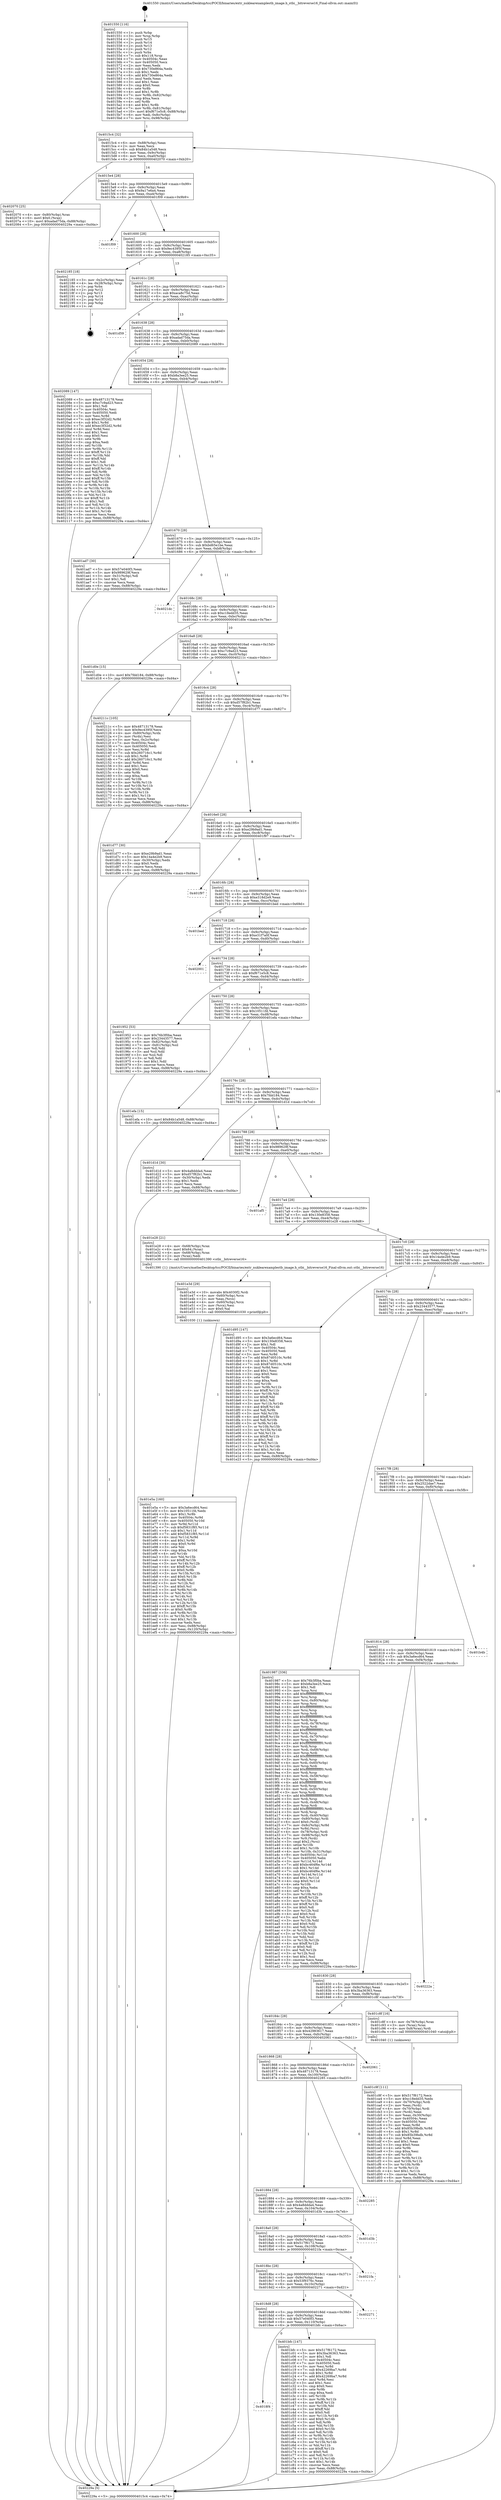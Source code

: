 digraph "0x401550" {
  label = "0x401550 (/mnt/c/Users/mathe/Desktop/tcc/POCII/binaries/extr_nuklearexamplestb_image.h_stbi__bitreverse16_Final-ollvm.out::main(0))"
  labelloc = "t"
  node[shape=record]

  Entry [label="",width=0.3,height=0.3,shape=circle,fillcolor=black,style=filled]
  "0x4015c4" [label="{
     0x4015c4 [32]\l
     | [instrs]\l
     &nbsp;&nbsp;0x4015c4 \<+6\>: mov -0x88(%rbp),%eax\l
     &nbsp;&nbsp;0x4015ca \<+2\>: mov %eax,%ecx\l
     &nbsp;&nbsp;0x4015cc \<+6\>: sub $0x84b1a548,%ecx\l
     &nbsp;&nbsp;0x4015d2 \<+6\>: mov %eax,-0x9c(%rbp)\l
     &nbsp;&nbsp;0x4015d8 \<+6\>: mov %ecx,-0xa0(%rbp)\l
     &nbsp;&nbsp;0x4015de \<+6\>: je 0000000000402070 \<main+0xb20\>\l
  }"]
  "0x402070" [label="{
     0x402070 [25]\l
     | [instrs]\l
     &nbsp;&nbsp;0x402070 \<+4\>: mov -0x80(%rbp),%rax\l
     &nbsp;&nbsp;0x402074 \<+6\>: movl $0x0,(%rax)\l
     &nbsp;&nbsp;0x40207a \<+10\>: movl $0xadad75da,-0x88(%rbp)\l
     &nbsp;&nbsp;0x402084 \<+5\>: jmp 000000000040229a \<main+0xd4a\>\l
  }"]
  "0x4015e4" [label="{
     0x4015e4 [28]\l
     | [instrs]\l
     &nbsp;&nbsp;0x4015e4 \<+5\>: jmp 00000000004015e9 \<main+0x99\>\l
     &nbsp;&nbsp;0x4015e9 \<+6\>: mov -0x9c(%rbp),%eax\l
     &nbsp;&nbsp;0x4015ef \<+5\>: sub $0x9a17e6a4,%eax\l
     &nbsp;&nbsp;0x4015f4 \<+6\>: mov %eax,-0xa4(%rbp)\l
     &nbsp;&nbsp;0x4015fa \<+6\>: je 0000000000401f09 \<main+0x9b9\>\l
  }"]
  Exit [label="",width=0.3,height=0.3,shape=circle,fillcolor=black,style=filled,peripheries=2]
  "0x401f09" [label="{
     0x401f09\l
  }", style=dashed]
  "0x401600" [label="{
     0x401600 [28]\l
     | [instrs]\l
     &nbsp;&nbsp;0x401600 \<+5\>: jmp 0000000000401605 \<main+0xb5\>\l
     &nbsp;&nbsp;0x401605 \<+6\>: mov -0x9c(%rbp),%eax\l
     &nbsp;&nbsp;0x40160b \<+5\>: sub $0x9ec4395f,%eax\l
     &nbsp;&nbsp;0x401610 \<+6\>: mov %eax,-0xa8(%rbp)\l
     &nbsp;&nbsp;0x401616 \<+6\>: je 0000000000402185 \<main+0xc35\>\l
  }"]
  "0x401e5a" [label="{
     0x401e5a [160]\l
     | [instrs]\l
     &nbsp;&nbsp;0x401e5a \<+5\>: mov $0x3a6ecd64,%esi\l
     &nbsp;&nbsp;0x401e5f \<+5\>: mov $0x10511fd,%edx\l
     &nbsp;&nbsp;0x401e64 \<+3\>: mov $0x1,%r8b\l
     &nbsp;&nbsp;0x401e67 \<+8\>: mov 0x40504c,%r9d\l
     &nbsp;&nbsp;0x401e6f \<+8\>: mov 0x405050,%r10d\l
     &nbsp;&nbsp;0x401e77 \<+3\>: mov %r9d,%r11d\l
     &nbsp;&nbsp;0x401e7a \<+7\>: sub $0xf5831f85,%r11d\l
     &nbsp;&nbsp;0x401e81 \<+4\>: sub $0x1,%r11d\l
     &nbsp;&nbsp;0x401e85 \<+7\>: add $0xf5831f85,%r11d\l
     &nbsp;&nbsp;0x401e8c \<+4\>: imul %r11d,%r9d\l
     &nbsp;&nbsp;0x401e90 \<+4\>: and $0x1,%r9d\l
     &nbsp;&nbsp;0x401e94 \<+4\>: cmp $0x0,%r9d\l
     &nbsp;&nbsp;0x401e98 \<+3\>: sete %bl\l
     &nbsp;&nbsp;0x401e9b \<+4\>: cmp $0xa,%r10d\l
     &nbsp;&nbsp;0x401e9f \<+4\>: setl %r14b\l
     &nbsp;&nbsp;0x401ea3 \<+3\>: mov %bl,%r15b\l
     &nbsp;&nbsp;0x401ea6 \<+4\>: xor $0xff,%r15b\l
     &nbsp;&nbsp;0x401eaa \<+3\>: mov %r14b,%r12b\l
     &nbsp;&nbsp;0x401ead \<+4\>: xor $0xff,%r12b\l
     &nbsp;&nbsp;0x401eb1 \<+4\>: xor $0x0,%r8b\l
     &nbsp;&nbsp;0x401eb5 \<+3\>: mov %r15b,%r13b\l
     &nbsp;&nbsp;0x401eb8 \<+4\>: and $0x0,%r13b\l
     &nbsp;&nbsp;0x401ebc \<+3\>: and %r8b,%bl\l
     &nbsp;&nbsp;0x401ebf \<+3\>: mov %r12b,%cl\l
     &nbsp;&nbsp;0x401ec2 \<+3\>: and $0x0,%cl\l
     &nbsp;&nbsp;0x401ec5 \<+3\>: and %r8b,%r14b\l
     &nbsp;&nbsp;0x401ec8 \<+3\>: or %bl,%r13b\l
     &nbsp;&nbsp;0x401ecb \<+3\>: or %r14b,%cl\l
     &nbsp;&nbsp;0x401ece \<+3\>: xor %cl,%r13b\l
     &nbsp;&nbsp;0x401ed1 \<+3\>: or %r12b,%r15b\l
     &nbsp;&nbsp;0x401ed4 \<+4\>: xor $0xff,%r15b\l
     &nbsp;&nbsp;0x401ed8 \<+4\>: or $0x0,%r8b\l
     &nbsp;&nbsp;0x401edc \<+3\>: and %r8b,%r15b\l
     &nbsp;&nbsp;0x401edf \<+3\>: or %r15b,%r13b\l
     &nbsp;&nbsp;0x401ee2 \<+4\>: test $0x1,%r13b\l
     &nbsp;&nbsp;0x401ee6 \<+3\>: cmovne %edx,%esi\l
     &nbsp;&nbsp;0x401ee9 \<+6\>: mov %esi,-0x88(%rbp)\l
     &nbsp;&nbsp;0x401eef \<+6\>: mov %eax,-0x120(%rbp)\l
     &nbsp;&nbsp;0x401ef5 \<+5\>: jmp 000000000040229a \<main+0xd4a\>\l
  }"]
  "0x402185" [label="{
     0x402185 [18]\l
     | [instrs]\l
     &nbsp;&nbsp;0x402185 \<+3\>: mov -0x2c(%rbp),%eax\l
     &nbsp;&nbsp;0x402188 \<+4\>: lea -0x28(%rbp),%rsp\l
     &nbsp;&nbsp;0x40218c \<+1\>: pop %rbx\l
     &nbsp;&nbsp;0x40218d \<+2\>: pop %r12\l
     &nbsp;&nbsp;0x40218f \<+2\>: pop %r13\l
     &nbsp;&nbsp;0x402191 \<+2\>: pop %r14\l
     &nbsp;&nbsp;0x402193 \<+2\>: pop %r15\l
     &nbsp;&nbsp;0x402195 \<+1\>: pop %rbp\l
     &nbsp;&nbsp;0x402196 \<+1\>: ret\l
  }"]
  "0x40161c" [label="{
     0x40161c [28]\l
     | [instrs]\l
     &nbsp;&nbsp;0x40161c \<+5\>: jmp 0000000000401621 \<main+0xd1\>\l
     &nbsp;&nbsp;0x401621 \<+6\>: mov -0x9c(%rbp),%eax\l
     &nbsp;&nbsp;0x401627 \<+5\>: sub $0xaca8c75d,%eax\l
     &nbsp;&nbsp;0x40162c \<+6\>: mov %eax,-0xac(%rbp)\l
     &nbsp;&nbsp;0x401632 \<+6\>: je 0000000000401d59 \<main+0x809\>\l
  }"]
  "0x401e3d" [label="{
     0x401e3d [29]\l
     | [instrs]\l
     &nbsp;&nbsp;0x401e3d \<+10\>: movabs $0x4030f2,%rdi\l
     &nbsp;&nbsp;0x401e47 \<+4\>: mov -0x60(%rbp),%rcx\l
     &nbsp;&nbsp;0x401e4b \<+2\>: mov %eax,(%rcx)\l
     &nbsp;&nbsp;0x401e4d \<+4\>: mov -0x60(%rbp),%rcx\l
     &nbsp;&nbsp;0x401e51 \<+2\>: mov (%rcx),%esi\l
     &nbsp;&nbsp;0x401e53 \<+2\>: mov $0x0,%al\l
     &nbsp;&nbsp;0x401e55 \<+5\>: call 0000000000401030 \<printf@plt\>\l
     | [calls]\l
     &nbsp;&nbsp;0x401030 \{1\} (unknown)\l
  }"]
  "0x401d59" [label="{
     0x401d59\l
  }", style=dashed]
  "0x401638" [label="{
     0x401638 [28]\l
     | [instrs]\l
     &nbsp;&nbsp;0x401638 \<+5\>: jmp 000000000040163d \<main+0xed\>\l
     &nbsp;&nbsp;0x40163d \<+6\>: mov -0x9c(%rbp),%eax\l
     &nbsp;&nbsp;0x401643 \<+5\>: sub $0xadad75da,%eax\l
     &nbsp;&nbsp;0x401648 \<+6\>: mov %eax,-0xb0(%rbp)\l
     &nbsp;&nbsp;0x40164e \<+6\>: je 0000000000402089 \<main+0xb39\>\l
  }"]
  "0x401c9f" [label="{
     0x401c9f [111]\l
     | [instrs]\l
     &nbsp;&nbsp;0x401c9f \<+5\>: mov $0x517f6172,%ecx\l
     &nbsp;&nbsp;0x401ca4 \<+5\>: mov $0xc18edd35,%edx\l
     &nbsp;&nbsp;0x401ca9 \<+4\>: mov -0x70(%rbp),%rdi\l
     &nbsp;&nbsp;0x401cad \<+2\>: mov %eax,(%rdi)\l
     &nbsp;&nbsp;0x401caf \<+4\>: mov -0x70(%rbp),%rdi\l
     &nbsp;&nbsp;0x401cb3 \<+2\>: mov (%rdi),%eax\l
     &nbsp;&nbsp;0x401cb5 \<+3\>: mov %eax,-0x30(%rbp)\l
     &nbsp;&nbsp;0x401cb8 \<+7\>: mov 0x40504c,%eax\l
     &nbsp;&nbsp;0x401cbf \<+7\>: mov 0x405050,%esi\l
     &nbsp;&nbsp;0x401cc6 \<+3\>: mov %eax,%r8d\l
     &nbsp;&nbsp;0x401cc9 \<+7\>: add $0x85b39bdb,%r8d\l
     &nbsp;&nbsp;0x401cd0 \<+4\>: sub $0x1,%r8d\l
     &nbsp;&nbsp;0x401cd4 \<+7\>: sub $0x85b39bdb,%r8d\l
     &nbsp;&nbsp;0x401cdb \<+4\>: imul %r8d,%eax\l
     &nbsp;&nbsp;0x401cdf \<+3\>: and $0x1,%eax\l
     &nbsp;&nbsp;0x401ce2 \<+3\>: cmp $0x0,%eax\l
     &nbsp;&nbsp;0x401ce5 \<+4\>: sete %r9b\l
     &nbsp;&nbsp;0x401ce9 \<+3\>: cmp $0xa,%esi\l
     &nbsp;&nbsp;0x401cec \<+4\>: setl %r10b\l
     &nbsp;&nbsp;0x401cf0 \<+3\>: mov %r9b,%r11b\l
     &nbsp;&nbsp;0x401cf3 \<+3\>: and %r10b,%r11b\l
     &nbsp;&nbsp;0x401cf6 \<+3\>: xor %r10b,%r9b\l
     &nbsp;&nbsp;0x401cf9 \<+3\>: or %r9b,%r11b\l
     &nbsp;&nbsp;0x401cfc \<+4\>: test $0x1,%r11b\l
     &nbsp;&nbsp;0x401d00 \<+3\>: cmovne %edx,%ecx\l
     &nbsp;&nbsp;0x401d03 \<+6\>: mov %ecx,-0x88(%rbp)\l
     &nbsp;&nbsp;0x401d09 \<+5\>: jmp 000000000040229a \<main+0xd4a\>\l
  }"]
  "0x402089" [label="{
     0x402089 [147]\l
     | [instrs]\l
     &nbsp;&nbsp;0x402089 \<+5\>: mov $0x48713178,%eax\l
     &nbsp;&nbsp;0x40208e \<+5\>: mov $0xc7c9ad23,%ecx\l
     &nbsp;&nbsp;0x402093 \<+2\>: mov $0x1,%dl\l
     &nbsp;&nbsp;0x402095 \<+7\>: mov 0x40504c,%esi\l
     &nbsp;&nbsp;0x40209c \<+7\>: mov 0x405050,%edi\l
     &nbsp;&nbsp;0x4020a3 \<+3\>: mov %esi,%r8d\l
     &nbsp;&nbsp;0x4020a6 \<+7\>: sub $0xec3f32d2,%r8d\l
     &nbsp;&nbsp;0x4020ad \<+4\>: sub $0x1,%r8d\l
     &nbsp;&nbsp;0x4020b1 \<+7\>: add $0xec3f32d2,%r8d\l
     &nbsp;&nbsp;0x4020b8 \<+4\>: imul %r8d,%esi\l
     &nbsp;&nbsp;0x4020bc \<+3\>: and $0x1,%esi\l
     &nbsp;&nbsp;0x4020bf \<+3\>: cmp $0x0,%esi\l
     &nbsp;&nbsp;0x4020c2 \<+4\>: sete %r9b\l
     &nbsp;&nbsp;0x4020c6 \<+3\>: cmp $0xa,%edi\l
     &nbsp;&nbsp;0x4020c9 \<+4\>: setl %r10b\l
     &nbsp;&nbsp;0x4020cd \<+3\>: mov %r9b,%r11b\l
     &nbsp;&nbsp;0x4020d0 \<+4\>: xor $0xff,%r11b\l
     &nbsp;&nbsp;0x4020d4 \<+3\>: mov %r10b,%bl\l
     &nbsp;&nbsp;0x4020d7 \<+3\>: xor $0xff,%bl\l
     &nbsp;&nbsp;0x4020da \<+3\>: xor $0x1,%dl\l
     &nbsp;&nbsp;0x4020dd \<+3\>: mov %r11b,%r14b\l
     &nbsp;&nbsp;0x4020e0 \<+4\>: and $0xff,%r14b\l
     &nbsp;&nbsp;0x4020e4 \<+3\>: and %dl,%r9b\l
     &nbsp;&nbsp;0x4020e7 \<+3\>: mov %bl,%r15b\l
     &nbsp;&nbsp;0x4020ea \<+4\>: and $0xff,%r15b\l
     &nbsp;&nbsp;0x4020ee \<+3\>: and %dl,%r10b\l
     &nbsp;&nbsp;0x4020f1 \<+3\>: or %r9b,%r14b\l
     &nbsp;&nbsp;0x4020f4 \<+3\>: or %r10b,%r15b\l
     &nbsp;&nbsp;0x4020f7 \<+3\>: xor %r15b,%r14b\l
     &nbsp;&nbsp;0x4020fa \<+3\>: or %bl,%r11b\l
     &nbsp;&nbsp;0x4020fd \<+4\>: xor $0xff,%r11b\l
     &nbsp;&nbsp;0x402101 \<+3\>: or $0x1,%dl\l
     &nbsp;&nbsp;0x402104 \<+3\>: and %dl,%r11b\l
     &nbsp;&nbsp;0x402107 \<+3\>: or %r11b,%r14b\l
     &nbsp;&nbsp;0x40210a \<+4\>: test $0x1,%r14b\l
     &nbsp;&nbsp;0x40210e \<+3\>: cmovne %ecx,%eax\l
     &nbsp;&nbsp;0x402111 \<+6\>: mov %eax,-0x88(%rbp)\l
     &nbsp;&nbsp;0x402117 \<+5\>: jmp 000000000040229a \<main+0xd4a\>\l
  }"]
  "0x401654" [label="{
     0x401654 [28]\l
     | [instrs]\l
     &nbsp;&nbsp;0x401654 \<+5\>: jmp 0000000000401659 \<main+0x109\>\l
     &nbsp;&nbsp;0x401659 \<+6\>: mov -0x9c(%rbp),%eax\l
     &nbsp;&nbsp;0x40165f \<+5\>: sub $0xb8a3ee25,%eax\l
     &nbsp;&nbsp;0x401664 \<+6\>: mov %eax,-0xb4(%rbp)\l
     &nbsp;&nbsp;0x40166a \<+6\>: je 0000000000401ad7 \<main+0x587\>\l
  }"]
  "0x4018f4" [label="{
     0x4018f4\l
  }", style=dashed]
  "0x401ad7" [label="{
     0x401ad7 [30]\l
     | [instrs]\l
     &nbsp;&nbsp;0x401ad7 \<+5\>: mov $0x57e040f3,%eax\l
     &nbsp;&nbsp;0x401adc \<+5\>: mov $0x989629f,%ecx\l
     &nbsp;&nbsp;0x401ae1 \<+3\>: mov -0x31(%rbp),%dl\l
     &nbsp;&nbsp;0x401ae4 \<+3\>: test $0x1,%dl\l
     &nbsp;&nbsp;0x401ae7 \<+3\>: cmovne %ecx,%eax\l
     &nbsp;&nbsp;0x401aea \<+6\>: mov %eax,-0x88(%rbp)\l
     &nbsp;&nbsp;0x401af0 \<+5\>: jmp 000000000040229a \<main+0xd4a\>\l
  }"]
  "0x401670" [label="{
     0x401670 [28]\l
     | [instrs]\l
     &nbsp;&nbsp;0x401670 \<+5\>: jmp 0000000000401675 \<main+0x125\>\l
     &nbsp;&nbsp;0x401675 \<+6\>: mov -0x9c(%rbp),%eax\l
     &nbsp;&nbsp;0x40167b \<+5\>: sub $0xbd65e1be,%eax\l
     &nbsp;&nbsp;0x401680 \<+6\>: mov %eax,-0xb8(%rbp)\l
     &nbsp;&nbsp;0x401686 \<+6\>: je 00000000004021dc \<main+0xc8c\>\l
  }"]
  "0x401bfc" [label="{
     0x401bfc [147]\l
     | [instrs]\l
     &nbsp;&nbsp;0x401bfc \<+5\>: mov $0x517f6172,%eax\l
     &nbsp;&nbsp;0x401c01 \<+5\>: mov $0x3ba36363,%ecx\l
     &nbsp;&nbsp;0x401c06 \<+2\>: mov $0x1,%dl\l
     &nbsp;&nbsp;0x401c08 \<+7\>: mov 0x40504c,%esi\l
     &nbsp;&nbsp;0x401c0f \<+7\>: mov 0x405050,%edi\l
     &nbsp;&nbsp;0x401c16 \<+3\>: mov %esi,%r8d\l
     &nbsp;&nbsp;0x401c19 \<+7\>: sub $0x42269ba7,%r8d\l
     &nbsp;&nbsp;0x401c20 \<+4\>: sub $0x1,%r8d\l
     &nbsp;&nbsp;0x401c24 \<+7\>: add $0x42269ba7,%r8d\l
     &nbsp;&nbsp;0x401c2b \<+4\>: imul %r8d,%esi\l
     &nbsp;&nbsp;0x401c2f \<+3\>: and $0x1,%esi\l
     &nbsp;&nbsp;0x401c32 \<+3\>: cmp $0x0,%esi\l
     &nbsp;&nbsp;0x401c35 \<+4\>: sete %r9b\l
     &nbsp;&nbsp;0x401c39 \<+3\>: cmp $0xa,%edi\l
     &nbsp;&nbsp;0x401c3c \<+4\>: setl %r10b\l
     &nbsp;&nbsp;0x401c40 \<+3\>: mov %r9b,%r11b\l
     &nbsp;&nbsp;0x401c43 \<+4\>: xor $0xff,%r11b\l
     &nbsp;&nbsp;0x401c47 \<+3\>: mov %r10b,%bl\l
     &nbsp;&nbsp;0x401c4a \<+3\>: xor $0xff,%bl\l
     &nbsp;&nbsp;0x401c4d \<+3\>: xor $0x0,%dl\l
     &nbsp;&nbsp;0x401c50 \<+3\>: mov %r11b,%r14b\l
     &nbsp;&nbsp;0x401c53 \<+4\>: and $0x0,%r14b\l
     &nbsp;&nbsp;0x401c57 \<+3\>: and %dl,%r9b\l
     &nbsp;&nbsp;0x401c5a \<+3\>: mov %bl,%r15b\l
     &nbsp;&nbsp;0x401c5d \<+4\>: and $0x0,%r15b\l
     &nbsp;&nbsp;0x401c61 \<+3\>: and %dl,%r10b\l
     &nbsp;&nbsp;0x401c64 \<+3\>: or %r9b,%r14b\l
     &nbsp;&nbsp;0x401c67 \<+3\>: or %r10b,%r15b\l
     &nbsp;&nbsp;0x401c6a \<+3\>: xor %r15b,%r14b\l
     &nbsp;&nbsp;0x401c6d \<+3\>: or %bl,%r11b\l
     &nbsp;&nbsp;0x401c70 \<+4\>: xor $0xff,%r11b\l
     &nbsp;&nbsp;0x401c74 \<+3\>: or $0x0,%dl\l
     &nbsp;&nbsp;0x401c77 \<+3\>: and %dl,%r11b\l
     &nbsp;&nbsp;0x401c7a \<+3\>: or %r11b,%r14b\l
     &nbsp;&nbsp;0x401c7d \<+4\>: test $0x1,%r14b\l
     &nbsp;&nbsp;0x401c81 \<+3\>: cmovne %ecx,%eax\l
     &nbsp;&nbsp;0x401c84 \<+6\>: mov %eax,-0x88(%rbp)\l
     &nbsp;&nbsp;0x401c8a \<+5\>: jmp 000000000040229a \<main+0xd4a\>\l
  }"]
  "0x4021dc" [label="{
     0x4021dc\l
  }", style=dashed]
  "0x40168c" [label="{
     0x40168c [28]\l
     | [instrs]\l
     &nbsp;&nbsp;0x40168c \<+5\>: jmp 0000000000401691 \<main+0x141\>\l
     &nbsp;&nbsp;0x401691 \<+6\>: mov -0x9c(%rbp),%eax\l
     &nbsp;&nbsp;0x401697 \<+5\>: sub $0xc18edd35,%eax\l
     &nbsp;&nbsp;0x40169c \<+6\>: mov %eax,-0xbc(%rbp)\l
     &nbsp;&nbsp;0x4016a2 \<+6\>: je 0000000000401d0e \<main+0x7be\>\l
  }"]
  "0x4018d8" [label="{
     0x4018d8 [28]\l
     | [instrs]\l
     &nbsp;&nbsp;0x4018d8 \<+5\>: jmp 00000000004018dd \<main+0x38d\>\l
     &nbsp;&nbsp;0x4018dd \<+6\>: mov -0x9c(%rbp),%eax\l
     &nbsp;&nbsp;0x4018e3 \<+5\>: sub $0x57e040f3,%eax\l
     &nbsp;&nbsp;0x4018e8 \<+6\>: mov %eax,-0x110(%rbp)\l
     &nbsp;&nbsp;0x4018ee \<+6\>: je 0000000000401bfc \<main+0x6ac\>\l
  }"]
  "0x401d0e" [label="{
     0x401d0e [15]\l
     | [instrs]\l
     &nbsp;&nbsp;0x401d0e \<+10\>: movl $0x7fdd184,-0x88(%rbp)\l
     &nbsp;&nbsp;0x401d18 \<+5\>: jmp 000000000040229a \<main+0xd4a\>\l
  }"]
  "0x4016a8" [label="{
     0x4016a8 [28]\l
     | [instrs]\l
     &nbsp;&nbsp;0x4016a8 \<+5\>: jmp 00000000004016ad \<main+0x15d\>\l
     &nbsp;&nbsp;0x4016ad \<+6\>: mov -0x9c(%rbp),%eax\l
     &nbsp;&nbsp;0x4016b3 \<+5\>: sub $0xc7c9ad23,%eax\l
     &nbsp;&nbsp;0x4016b8 \<+6\>: mov %eax,-0xc0(%rbp)\l
     &nbsp;&nbsp;0x4016be \<+6\>: je 000000000040211c \<main+0xbcc\>\l
  }"]
  "0x402271" [label="{
     0x402271\l
  }", style=dashed]
  "0x40211c" [label="{
     0x40211c [105]\l
     | [instrs]\l
     &nbsp;&nbsp;0x40211c \<+5\>: mov $0x48713178,%eax\l
     &nbsp;&nbsp;0x402121 \<+5\>: mov $0x9ec4395f,%ecx\l
     &nbsp;&nbsp;0x402126 \<+4\>: mov -0x80(%rbp),%rdx\l
     &nbsp;&nbsp;0x40212a \<+2\>: mov (%rdx),%esi\l
     &nbsp;&nbsp;0x40212c \<+3\>: mov %esi,-0x2c(%rbp)\l
     &nbsp;&nbsp;0x40212f \<+7\>: mov 0x40504c,%esi\l
     &nbsp;&nbsp;0x402136 \<+7\>: mov 0x405050,%edi\l
     &nbsp;&nbsp;0x40213d \<+3\>: mov %esi,%r8d\l
     &nbsp;&nbsp;0x402140 \<+7\>: sub $0x260716c1,%r8d\l
     &nbsp;&nbsp;0x402147 \<+4\>: sub $0x1,%r8d\l
     &nbsp;&nbsp;0x40214b \<+7\>: add $0x260716c1,%r8d\l
     &nbsp;&nbsp;0x402152 \<+4\>: imul %r8d,%esi\l
     &nbsp;&nbsp;0x402156 \<+3\>: and $0x1,%esi\l
     &nbsp;&nbsp;0x402159 \<+3\>: cmp $0x0,%esi\l
     &nbsp;&nbsp;0x40215c \<+4\>: sete %r9b\l
     &nbsp;&nbsp;0x402160 \<+3\>: cmp $0xa,%edi\l
     &nbsp;&nbsp;0x402163 \<+4\>: setl %r10b\l
     &nbsp;&nbsp;0x402167 \<+3\>: mov %r9b,%r11b\l
     &nbsp;&nbsp;0x40216a \<+3\>: and %r10b,%r11b\l
     &nbsp;&nbsp;0x40216d \<+3\>: xor %r10b,%r9b\l
     &nbsp;&nbsp;0x402170 \<+3\>: or %r9b,%r11b\l
     &nbsp;&nbsp;0x402173 \<+4\>: test $0x1,%r11b\l
     &nbsp;&nbsp;0x402177 \<+3\>: cmovne %ecx,%eax\l
     &nbsp;&nbsp;0x40217a \<+6\>: mov %eax,-0x88(%rbp)\l
     &nbsp;&nbsp;0x402180 \<+5\>: jmp 000000000040229a \<main+0xd4a\>\l
  }"]
  "0x4016c4" [label="{
     0x4016c4 [28]\l
     | [instrs]\l
     &nbsp;&nbsp;0x4016c4 \<+5\>: jmp 00000000004016c9 \<main+0x179\>\l
     &nbsp;&nbsp;0x4016c9 \<+6\>: mov -0x9c(%rbp),%eax\l
     &nbsp;&nbsp;0x4016cf \<+5\>: sub $0xd57f82b1,%eax\l
     &nbsp;&nbsp;0x4016d4 \<+6\>: mov %eax,-0xc4(%rbp)\l
     &nbsp;&nbsp;0x4016da \<+6\>: je 0000000000401d77 \<main+0x827\>\l
  }"]
  "0x4018bc" [label="{
     0x4018bc [28]\l
     | [instrs]\l
     &nbsp;&nbsp;0x4018bc \<+5\>: jmp 00000000004018c1 \<main+0x371\>\l
     &nbsp;&nbsp;0x4018c1 \<+6\>: mov -0x9c(%rbp),%eax\l
     &nbsp;&nbsp;0x4018c7 \<+5\>: sub $0x53f9376c,%eax\l
     &nbsp;&nbsp;0x4018cc \<+6\>: mov %eax,-0x10c(%rbp)\l
     &nbsp;&nbsp;0x4018d2 \<+6\>: je 0000000000402271 \<main+0xd21\>\l
  }"]
  "0x401d77" [label="{
     0x401d77 [30]\l
     | [instrs]\l
     &nbsp;&nbsp;0x401d77 \<+5\>: mov $0xe29b9ad1,%eax\l
     &nbsp;&nbsp;0x401d7c \<+5\>: mov $0x14a4e2b9,%ecx\l
     &nbsp;&nbsp;0x401d81 \<+3\>: mov -0x30(%rbp),%edx\l
     &nbsp;&nbsp;0x401d84 \<+3\>: cmp $0x0,%edx\l
     &nbsp;&nbsp;0x401d87 \<+3\>: cmove %ecx,%eax\l
     &nbsp;&nbsp;0x401d8a \<+6\>: mov %eax,-0x88(%rbp)\l
     &nbsp;&nbsp;0x401d90 \<+5\>: jmp 000000000040229a \<main+0xd4a\>\l
  }"]
  "0x4016e0" [label="{
     0x4016e0 [28]\l
     | [instrs]\l
     &nbsp;&nbsp;0x4016e0 \<+5\>: jmp 00000000004016e5 \<main+0x195\>\l
     &nbsp;&nbsp;0x4016e5 \<+6\>: mov -0x9c(%rbp),%eax\l
     &nbsp;&nbsp;0x4016eb \<+5\>: sub $0xe29b9ad1,%eax\l
     &nbsp;&nbsp;0x4016f0 \<+6\>: mov %eax,-0xc8(%rbp)\l
     &nbsp;&nbsp;0x4016f6 \<+6\>: je 0000000000401f97 \<main+0xa47\>\l
  }"]
  "0x4021fa" [label="{
     0x4021fa\l
  }", style=dashed]
  "0x401f97" [label="{
     0x401f97\l
  }", style=dashed]
  "0x4016fc" [label="{
     0x4016fc [28]\l
     | [instrs]\l
     &nbsp;&nbsp;0x4016fc \<+5\>: jmp 0000000000401701 \<main+0x1b1\>\l
     &nbsp;&nbsp;0x401701 \<+6\>: mov -0x9c(%rbp),%eax\l
     &nbsp;&nbsp;0x401707 \<+5\>: sub $0xe318d2e9,%eax\l
     &nbsp;&nbsp;0x40170c \<+6\>: mov %eax,-0xcc(%rbp)\l
     &nbsp;&nbsp;0x401712 \<+6\>: je 0000000000401bed \<main+0x69d\>\l
  }"]
  "0x4018a0" [label="{
     0x4018a0 [28]\l
     | [instrs]\l
     &nbsp;&nbsp;0x4018a0 \<+5\>: jmp 00000000004018a5 \<main+0x355\>\l
     &nbsp;&nbsp;0x4018a5 \<+6\>: mov -0x9c(%rbp),%eax\l
     &nbsp;&nbsp;0x4018ab \<+5\>: sub $0x517f6172,%eax\l
     &nbsp;&nbsp;0x4018b0 \<+6\>: mov %eax,-0x108(%rbp)\l
     &nbsp;&nbsp;0x4018b6 \<+6\>: je 00000000004021fa \<main+0xcaa\>\l
  }"]
  "0x401bed" [label="{
     0x401bed\l
  }", style=dashed]
  "0x401718" [label="{
     0x401718 [28]\l
     | [instrs]\l
     &nbsp;&nbsp;0x401718 \<+5\>: jmp 000000000040171d \<main+0x1cd\>\l
     &nbsp;&nbsp;0x40171d \<+6\>: mov -0x9c(%rbp),%eax\l
     &nbsp;&nbsp;0x401723 \<+5\>: sub $0xe31f7a0f,%eax\l
     &nbsp;&nbsp;0x401728 \<+6\>: mov %eax,-0xd0(%rbp)\l
     &nbsp;&nbsp;0x40172e \<+6\>: je 0000000000402001 \<main+0xab1\>\l
  }"]
  "0x401d3b" [label="{
     0x401d3b\l
  }", style=dashed]
  "0x402001" [label="{
     0x402001\l
  }", style=dashed]
  "0x401734" [label="{
     0x401734 [28]\l
     | [instrs]\l
     &nbsp;&nbsp;0x401734 \<+5\>: jmp 0000000000401739 \<main+0x1e9\>\l
     &nbsp;&nbsp;0x401739 \<+6\>: mov -0x9c(%rbp),%eax\l
     &nbsp;&nbsp;0x40173f \<+5\>: sub $0xf671e5c8,%eax\l
     &nbsp;&nbsp;0x401744 \<+6\>: mov %eax,-0xd4(%rbp)\l
     &nbsp;&nbsp;0x40174a \<+6\>: je 0000000000401952 \<main+0x402\>\l
  }"]
  "0x401884" [label="{
     0x401884 [28]\l
     | [instrs]\l
     &nbsp;&nbsp;0x401884 \<+5\>: jmp 0000000000401889 \<main+0x339\>\l
     &nbsp;&nbsp;0x401889 \<+6\>: mov -0x9c(%rbp),%eax\l
     &nbsp;&nbsp;0x40188f \<+5\>: sub $0x4a8ddda4,%eax\l
     &nbsp;&nbsp;0x401894 \<+6\>: mov %eax,-0x104(%rbp)\l
     &nbsp;&nbsp;0x40189a \<+6\>: je 0000000000401d3b \<main+0x7eb\>\l
  }"]
  "0x401952" [label="{
     0x401952 [53]\l
     | [instrs]\l
     &nbsp;&nbsp;0x401952 \<+5\>: mov $0x76b3f0ba,%eax\l
     &nbsp;&nbsp;0x401957 \<+5\>: mov $0x23443577,%ecx\l
     &nbsp;&nbsp;0x40195c \<+6\>: mov -0x82(%rbp),%dl\l
     &nbsp;&nbsp;0x401962 \<+7\>: mov -0x81(%rbp),%sil\l
     &nbsp;&nbsp;0x401969 \<+3\>: mov %dl,%dil\l
     &nbsp;&nbsp;0x40196c \<+3\>: and %sil,%dil\l
     &nbsp;&nbsp;0x40196f \<+3\>: xor %sil,%dl\l
     &nbsp;&nbsp;0x401972 \<+3\>: or %dl,%dil\l
     &nbsp;&nbsp;0x401975 \<+4\>: test $0x1,%dil\l
     &nbsp;&nbsp;0x401979 \<+3\>: cmovne %ecx,%eax\l
     &nbsp;&nbsp;0x40197c \<+6\>: mov %eax,-0x88(%rbp)\l
     &nbsp;&nbsp;0x401982 \<+5\>: jmp 000000000040229a \<main+0xd4a\>\l
  }"]
  "0x401750" [label="{
     0x401750 [28]\l
     | [instrs]\l
     &nbsp;&nbsp;0x401750 \<+5\>: jmp 0000000000401755 \<main+0x205\>\l
     &nbsp;&nbsp;0x401755 \<+6\>: mov -0x9c(%rbp),%eax\l
     &nbsp;&nbsp;0x40175b \<+5\>: sub $0x10511fd,%eax\l
     &nbsp;&nbsp;0x401760 \<+6\>: mov %eax,-0xd8(%rbp)\l
     &nbsp;&nbsp;0x401766 \<+6\>: je 0000000000401efa \<main+0x9aa\>\l
  }"]
  "0x40229a" [label="{
     0x40229a [5]\l
     | [instrs]\l
     &nbsp;&nbsp;0x40229a \<+5\>: jmp 00000000004015c4 \<main+0x74\>\l
  }"]
  "0x401550" [label="{
     0x401550 [116]\l
     | [instrs]\l
     &nbsp;&nbsp;0x401550 \<+1\>: push %rbp\l
     &nbsp;&nbsp;0x401551 \<+3\>: mov %rsp,%rbp\l
     &nbsp;&nbsp;0x401554 \<+2\>: push %r15\l
     &nbsp;&nbsp;0x401556 \<+2\>: push %r14\l
     &nbsp;&nbsp;0x401558 \<+2\>: push %r13\l
     &nbsp;&nbsp;0x40155a \<+2\>: push %r12\l
     &nbsp;&nbsp;0x40155c \<+1\>: push %rbx\l
     &nbsp;&nbsp;0x40155d \<+7\>: sub $0x118,%rsp\l
     &nbsp;&nbsp;0x401564 \<+7\>: mov 0x40504c,%eax\l
     &nbsp;&nbsp;0x40156b \<+7\>: mov 0x405050,%ecx\l
     &nbsp;&nbsp;0x401572 \<+2\>: mov %eax,%edx\l
     &nbsp;&nbsp;0x401574 \<+6\>: sub $0x730e864a,%edx\l
     &nbsp;&nbsp;0x40157a \<+3\>: sub $0x1,%edx\l
     &nbsp;&nbsp;0x40157d \<+6\>: add $0x730e864a,%edx\l
     &nbsp;&nbsp;0x401583 \<+3\>: imul %edx,%eax\l
     &nbsp;&nbsp;0x401586 \<+3\>: and $0x1,%eax\l
     &nbsp;&nbsp;0x401589 \<+3\>: cmp $0x0,%eax\l
     &nbsp;&nbsp;0x40158c \<+4\>: sete %r8b\l
     &nbsp;&nbsp;0x401590 \<+4\>: and $0x1,%r8b\l
     &nbsp;&nbsp;0x401594 \<+7\>: mov %r8b,-0x82(%rbp)\l
     &nbsp;&nbsp;0x40159b \<+3\>: cmp $0xa,%ecx\l
     &nbsp;&nbsp;0x40159e \<+4\>: setl %r8b\l
     &nbsp;&nbsp;0x4015a2 \<+4\>: and $0x1,%r8b\l
     &nbsp;&nbsp;0x4015a6 \<+7\>: mov %r8b,-0x81(%rbp)\l
     &nbsp;&nbsp;0x4015ad \<+10\>: movl $0xf671e5c8,-0x88(%rbp)\l
     &nbsp;&nbsp;0x4015b7 \<+6\>: mov %edi,-0x8c(%rbp)\l
     &nbsp;&nbsp;0x4015bd \<+7\>: mov %rsi,-0x98(%rbp)\l
  }"]
  "0x402285" [label="{
     0x402285\l
  }", style=dashed]
  "0x401efa" [label="{
     0x401efa [15]\l
     | [instrs]\l
     &nbsp;&nbsp;0x401efa \<+10\>: movl $0x84b1a548,-0x88(%rbp)\l
     &nbsp;&nbsp;0x401f04 \<+5\>: jmp 000000000040229a \<main+0xd4a\>\l
  }"]
  "0x40176c" [label="{
     0x40176c [28]\l
     | [instrs]\l
     &nbsp;&nbsp;0x40176c \<+5\>: jmp 0000000000401771 \<main+0x221\>\l
     &nbsp;&nbsp;0x401771 \<+6\>: mov -0x9c(%rbp),%eax\l
     &nbsp;&nbsp;0x401777 \<+5\>: sub $0x7fdd184,%eax\l
     &nbsp;&nbsp;0x40177c \<+6\>: mov %eax,-0xdc(%rbp)\l
     &nbsp;&nbsp;0x401782 \<+6\>: je 0000000000401d1d \<main+0x7cd\>\l
  }"]
  "0x401868" [label="{
     0x401868 [28]\l
     | [instrs]\l
     &nbsp;&nbsp;0x401868 \<+5\>: jmp 000000000040186d \<main+0x31d\>\l
     &nbsp;&nbsp;0x40186d \<+6\>: mov -0x9c(%rbp),%eax\l
     &nbsp;&nbsp;0x401873 \<+5\>: sub $0x48713178,%eax\l
     &nbsp;&nbsp;0x401878 \<+6\>: mov %eax,-0x100(%rbp)\l
     &nbsp;&nbsp;0x40187e \<+6\>: je 0000000000402285 \<main+0xd35\>\l
  }"]
  "0x401d1d" [label="{
     0x401d1d [30]\l
     | [instrs]\l
     &nbsp;&nbsp;0x401d1d \<+5\>: mov $0x4a8ddda4,%eax\l
     &nbsp;&nbsp;0x401d22 \<+5\>: mov $0xd57f82b1,%ecx\l
     &nbsp;&nbsp;0x401d27 \<+3\>: mov -0x30(%rbp),%edx\l
     &nbsp;&nbsp;0x401d2a \<+3\>: cmp $0x1,%edx\l
     &nbsp;&nbsp;0x401d2d \<+3\>: cmovl %ecx,%eax\l
     &nbsp;&nbsp;0x401d30 \<+6\>: mov %eax,-0x88(%rbp)\l
     &nbsp;&nbsp;0x401d36 \<+5\>: jmp 000000000040229a \<main+0xd4a\>\l
  }"]
  "0x401788" [label="{
     0x401788 [28]\l
     | [instrs]\l
     &nbsp;&nbsp;0x401788 \<+5\>: jmp 000000000040178d \<main+0x23d\>\l
     &nbsp;&nbsp;0x40178d \<+6\>: mov -0x9c(%rbp),%eax\l
     &nbsp;&nbsp;0x401793 \<+5\>: sub $0x989629f,%eax\l
     &nbsp;&nbsp;0x401798 \<+6\>: mov %eax,-0xe0(%rbp)\l
     &nbsp;&nbsp;0x40179e \<+6\>: je 0000000000401af5 \<main+0x5a5\>\l
  }"]
  "0x402061" [label="{
     0x402061\l
  }", style=dashed]
  "0x401af5" [label="{
     0x401af5\l
  }", style=dashed]
  "0x4017a4" [label="{
     0x4017a4 [28]\l
     | [instrs]\l
     &nbsp;&nbsp;0x4017a4 \<+5\>: jmp 00000000004017a9 \<main+0x259\>\l
     &nbsp;&nbsp;0x4017a9 \<+6\>: mov -0x9c(%rbp),%eax\l
     &nbsp;&nbsp;0x4017af \<+5\>: sub $0x130e8358,%eax\l
     &nbsp;&nbsp;0x4017b4 \<+6\>: mov %eax,-0xe4(%rbp)\l
     &nbsp;&nbsp;0x4017ba \<+6\>: je 0000000000401e28 \<main+0x8d8\>\l
  }"]
  "0x40184c" [label="{
     0x40184c [28]\l
     | [instrs]\l
     &nbsp;&nbsp;0x40184c \<+5\>: jmp 0000000000401851 \<main+0x301\>\l
     &nbsp;&nbsp;0x401851 \<+6\>: mov -0x9c(%rbp),%eax\l
     &nbsp;&nbsp;0x401857 \<+5\>: sub $0x42983617,%eax\l
     &nbsp;&nbsp;0x40185c \<+6\>: mov %eax,-0xfc(%rbp)\l
     &nbsp;&nbsp;0x401862 \<+6\>: je 0000000000402061 \<main+0xb11\>\l
  }"]
  "0x401e28" [label="{
     0x401e28 [21]\l
     | [instrs]\l
     &nbsp;&nbsp;0x401e28 \<+4\>: mov -0x68(%rbp),%rax\l
     &nbsp;&nbsp;0x401e2c \<+6\>: movl $0x64,(%rax)\l
     &nbsp;&nbsp;0x401e32 \<+4\>: mov -0x68(%rbp),%rax\l
     &nbsp;&nbsp;0x401e36 \<+2\>: mov (%rax),%edi\l
     &nbsp;&nbsp;0x401e38 \<+5\>: call 0000000000401390 \<stbi__bitreverse16\>\l
     | [calls]\l
     &nbsp;&nbsp;0x401390 \{1\} (/mnt/c/Users/mathe/Desktop/tcc/POCII/binaries/extr_nuklearexamplestb_image.h_stbi__bitreverse16_Final-ollvm.out::stbi__bitreverse16)\l
  }"]
  "0x4017c0" [label="{
     0x4017c0 [28]\l
     | [instrs]\l
     &nbsp;&nbsp;0x4017c0 \<+5\>: jmp 00000000004017c5 \<main+0x275\>\l
     &nbsp;&nbsp;0x4017c5 \<+6\>: mov -0x9c(%rbp),%eax\l
     &nbsp;&nbsp;0x4017cb \<+5\>: sub $0x14a4e2b9,%eax\l
     &nbsp;&nbsp;0x4017d0 \<+6\>: mov %eax,-0xe8(%rbp)\l
     &nbsp;&nbsp;0x4017d6 \<+6\>: je 0000000000401d95 \<main+0x845\>\l
  }"]
  "0x401c8f" [label="{
     0x401c8f [16]\l
     | [instrs]\l
     &nbsp;&nbsp;0x401c8f \<+4\>: mov -0x78(%rbp),%rax\l
     &nbsp;&nbsp;0x401c93 \<+3\>: mov (%rax),%rax\l
     &nbsp;&nbsp;0x401c96 \<+4\>: mov 0x8(%rax),%rdi\l
     &nbsp;&nbsp;0x401c9a \<+5\>: call 0000000000401040 \<atoi@plt\>\l
     | [calls]\l
     &nbsp;&nbsp;0x401040 \{1\} (unknown)\l
  }"]
  "0x401d95" [label="{
     0x401d95 [147]\l
     | [instrs]\l
     &nbsp;&nbsp;0x401d95 \<+5\>: mov $0x3a6ecd64,%eax\l
     &nbsp;&nbsp;0x401d9a \<+5\>: mov $0x130e8358,%ecx\l
     &nbsp;&nbsp;0x401d9f \<+2\>: mov $0x1,%dl\l
     &nbsp;&nbsp;0x401da1 \<+7\>: mov 0x40504c,%esi\l
     &nbsp;&nbsp;0x401da8 \<+7\>: mov 0x405050,%edi\l
     &nbsp;&nbsp;0x401daf \<+3\>: mov %esi,%r8d\l
     &nbsp;&nbsp;0x401db2 \<+7\>: add $0x87d0510c,%r8d\l
     &nbsp;&nbsp;0x401db9 \<+4\>: sub $0x1,%r8d\l
     &nbsp;&nbsp;0x401dbd \<+7\>: sub $0x87d0510c,%r8d\l
     &nbsp;&nbsp;0x401dc4 \<+4\>: imul %r8d,%esi\l
     &nbsp;&nbsp;0x401dc8 \<+3\>: and $0x1,%esi\l
     &nbsp;&nbsp;0x401dcb \<+3\>: cmp $0x0,%esi\l
     &nbsp;&nbsp;0x401dce \<+4\>: sete %r9b\l
     &nbsp;&nbsp;0x401dd2 \<+3\>: cmp $0xa,%edi\l
     &nbsp;&nbsp;0x401dd5 \<+4\>: setl %r10b\l
     &nbsp;&nbsp;0x401dd9 \<+3\>: mov %r9b,%r11b\l
     &nbsp;&nbsp;0x401ddc \<+4\>: xor $0xff,%r11b\l
     &nbsp;&nbsp;0x401de0 \<+3\>: mov %r10b,%bl\l
     &nbsp;&nbsp;0x401de3 \<+3\>: xor $0xff,%bl\l
     &nbsp;&nbsp;0x401de6 \<+3\>: xor $0x1,%dl\l
     &nbsp;&nbsp;0x401de9 \<+3\>: mov %r11b,%r14b\l
     &nbsp;&nbsp;0x401dec \<+4\>: and $0xff,%r14b\l
     &nbsp;&nbsp;0x401df0 \<+3\>: and %dl,%r9b\l
     &nbsp;&nbsp;0x401df3 \<+3\>: mov %bl,%r15b\l
     &nbsp;&nbsp;0x401df6 \<+4\>: and $0xff,%r15b\l
     &nbsp;&nbsp;0x401dfa \<+3\>: and %dl,%r10b\l
     &nbsp;&nbsp;0x401dfd \<+3\>: or %r9b,%r14b\l
     &nbsp;&nbsp;0x401e00 \<+3\>: or %r10b,%r15b\l
     &nbsp;&nbsp;0x401e03 \<+3\>: xor %r15b,%r14b\l
     &nbsp;&nbsp;0x401e06 \<+3\>: or %bl,%r11b\l
     &nbsp;&nbsp;0x401e09 \<+4\>: xor $0xff,%r11b\l
     &nbsp;&nbsp;0x401e0d \<+3\>: or $0x1,%dl\l
     &nbsp;&nbsp;0x401e10 \<+3\>: and %dl,%r11b\l
     &nbsp;&nbsp;0x401e13 \<+3\>: or %r11b,%r14b\l
     &nbsp;&nbsp;0x401e16 \<+4\>: test $0x1,%r14b\l
     &nbsp;&nbsp;0x401e1a \<+3\>: cmovne %ecx,%eax\l
     &nbsp;&nbsp;0x401e1d \<+6\>: mov %eax,-0x88(%rbp)\l
     &nbsp;&nbsp;0x401e23 \<+5\>: jmp 000000000040229a \<main+0xd4a\>\l
  }"]
  "0x4017dc" [label="{
     0x4017dc [28]\l
     | [instrs]\l
     &nbsp;&nbsp;0x4017dc \<+5\>: jmp 00000000004017e1 \<main+0x291\>\l
     &nbsp;&nbsp;0x4017e1 \<+6\>: mov -0x9c(%rbp),%eax\l
     &nbsp;&nbsp;0x4017e7 \<+5\>: sub $0x23443577,%eax\l
     &nbsp;&nbsp;0x4017ec \<+6\>: mov %eax,-0xec(%rbp)\l
     &nbsp;&nbsp;0x4017f2 \<+6\>: je 0000000000401987 \<main+0x437\>\l
  }"]
  "0x401830" [label="{
     0x401830 [28]\l
     | [instrs]\l
     &nbsp;&nbsp;0x401830 \<+5\>: jmp 0000000000401835 \<main+0x2e5\>\l
     &nbsp;&nbsp;0x401835 \<+6\>: mov -0x9c(%rbp),%eax\l
     &nbsp;&nbsp;0x40183b \<+5\>: sub $0x3ba36363,%eax\l
     &nbsp;&nbsp;0x401840 \<+6\>: mov %eax,-0xf8(%rbp)\l
     &nbsp;&nbsp;0x401846 \<+6\>: je 0000000000401c8f \<main+0x73f\>\l
  }"]
  "0x401987" [label="{
     0x401987 [336]\l
     | [instrs]\l
     &nbsp;&nbsp;0x401987 \<+5\>: mov $0x76b3f0ba,%eax\l
     &nbsp;&nbsp;0x40198c \<+5\>: mov $0xb8a3ee25,%ecx\l
     &nbsp;&nbsp;0x401991 \<+2\>: mov $0x1,%dl\l
     &nbsp;&nbsp;0x401993 \<+3\>: mov %rsp,%rsi\l
     &nbsp;&nbsp;0x401996 \<+4\>: add $0xfffffffffffffff0,%rsi\l
     &nbsp;&nbsp;0x40199a \<+3\>: mov %rsi,%rsp\l
     &nbsp;&nbsp;0x40199d \<+4\>: mov %rsi,-0x80(%rbp)\l
     &nbsp;&nbsp;0x4019a1 \<+3\>: mov %rsp,%rsi\l
     &nbsp;&nbsp;0x4019a4 \<+4\>: add $0xfffffffffffffff0,%rsi\l
     &nbsp;&nbsp;0x4019a8 \<+3\>: mov %rsi,%rsp\l
     &nbsp;&nbsp;0x4019ab \<+3\>: mov %rsp,%rdi\l
     &nbsp;&nbsp;0x4019ae \<+4\>: add $0xfffffffffffffff0,%rdi\l
     &nbsp;&nbsp;0x4019b2 \<+3\>: mov %rdi,%rsp\l
     &nbsp;&nbsp;0x4019b5 \<+4\>: mov %rdi,-0x78(%rbp)\l
     &nbsp;&nbsp;0x4019b9 \<+3\>: mov %rsp,%rdi\l
     &nbsp;&nbsp;0x4019bc \<+4\>: add $0xfffffffffffffff0,%rdi\l
     &nbsp;&nbsp;0x4019c0 \<+3\>: mov %rdi,%rsp\l
     &nbsp;&nbsp;0x4019c3 \<+4\>: mov %rdi,-0x70(%rbp)\l
     &nbsp;&nbsp;0x4019c7 \<+3\>: mov %rsp,%rdi\l
     &nbsp;&nbsp;0x4019ca \<+4\>: add $0xfffffffffffffff0,%rdi\l
     &nbsp;&nbsp;0x4019ce \<+3\>: mov %rdi,%rsp\l
     &nbsp;&nbsp;0x4019d1 \<+4\>: mov %rdi,-0x68(%rbp)\l
     &nbsp;&nbsp;0x4019d5 \<+3\>: mov %rsp,%rdi\l
     &nbsp;&nbsp;0x4019d8 \<+4\>: add $0xfffffffffffffff0,%rdi\l
     &nbsp;&nbsp;0x4019dc \<+3\>: mov %rdi,%rsp\l
     &nbsp;&nbsp;0x4019df \<+4\>: mov %rdi,-0x60(%rbp)\l
     &nbsp;&nbsp;0x4019e3 \<+3\>: mov %rsp,%rdi\l
     &nbsp;&nbsp;0x4019e6 \<+4\>: add $0xfffffffffffffff0,%rdi\l
     &nbsp;&nbsp;0x4019ea \<+3\>: mov %rdi,%rsp\l
     &nbsp;&nbsp;0x4019ed \<+4\>: mov %rdi,-0x58(%rbp)\l
     &nbsp;&nbsp;0x4019f1 \<+3\>: mov %rsp,%rdi\l
     &nbsp;&nbsp;0x4019f4 \<+4\>: add $0xfffffffffffffff0,%rdi\l
     &nbsp;&nbsp;0x4019f8 \<+3\>: mov %rdi,%rsp\l
     &nbsp;&nbsp;0x4019fb \<+4\>: mov %rdi,-0x50(%rbp)\l
     &nbsp;&nbsp;0x4019ff \<+3\>: mov %rsp,%rdi\l
     &nbsp;&nbsp;0x401a02 \<+4\>: add $0xfffffffffffffff0,%rdi\l
     &nbsp;&nbsp;0x401a06 \<+3\>: mov %rdi,%rsp\l
     &nbsp;&nbsp;0x401a09 \<+4\>: mov %rdi,-0x48(%rbp)\l
     &nbsp;&nbsp;0x401a0d \<+3\>: mov %rsp,%rdi\l
     &nbsp;&nbsp;0x401a10 \<+4\>: add $0xfffffffffffffff0,%rdi\l
     &nbsp;&nbsp;0x401a14 \<+3\>: mov %rdi,%rsp\l
     &nbsp;&nbsp;0x401a17 \<+4\>: mov %rdi,-0x40(%rbp)\l
     &nbsp;&nbsp;0x401a1b \<+4\>: mov -0x80(%rbp),%rdi\l
     &nbsp;&nbsp;0x401a1f \<+6\>: movl $0x0,(%rdi)\l
     &nbsp;&nbsp;0x401a25 \<+7\>: mov -0x8c(%rbp),%r8d\l
     &nbsp;&nbsp;0x401a2c \<+3\>: mov %r8d,(%rsi)\l
     &nbsp;&nbsp;0x401a2f \<+4\>: mov -0x78(%rbp),%rdi\l
     &nbsp;&nbsp;0x401a33 \<+7\>: mov -0x98(%rbp),%r9\l
     &nbsp;&nbsp;0x401a3a \<+3\>: mov %r9,(%rdi)\l
     &nbsp;&nbsp;0x401a3d \<+3\>: cmpl $0x2,(%rsi)\l
     &nbsp;&nbsp;0x401a40 \<+4\>: setne %r10b\l
     &nbsp;&nbsp;0x401a44 \<+4\>: and $0x1,%r10b\l
     &nbsp;&nbsp;0x401a48 \<+4\>: mov %r10b,-0x31(%rbp)\l
     &nbsp;&nbsp;0x401a4c \<+8\>: mov 0x40504c,%r11d\l
     &nbsp;&nbsp;0x401a54 \<+7\>: mov 0x405050,%ebx\l
     &nbsp;&nbsp;0x401a5b \<+3\>: mov %r11d,%r14d\l
     &nbsp;&nbsp;0x401a5e \<+7\>: add $0xbc464f6e,%r14d\l
     &nbsp;&nbsp;0x401a65 \<+4\>: sub $0x1,%r14d\l
     &nbsp;&nbsp;0x401a69 \<+7\>: sub $0xbc464f6e,%r14d\l
     &nbsp;&nbsp;0x401a70 \<+4\>: imul %r14d,%r11d\l
     &nbsp;&nbsp;0x401a74 \<+4\>: and $0x1,%r11d\l
     &nbsp;&nbsp;0x401a78 \<+4\>: cmp $0x0,%r11d\l
     &nbsp;&nbsp;0x401a7c \<+4\>: sete %r10b\l
     &nbsp;&nbsp;0x401a80 \<+3\>: cmp $0xa,%ebx\l
     &nbsp;&nbsp;0x401a83 \<+4\>: setl %r15b\l
     &nbsp;&nbsp;0x401a87 \<+3\>: mov %r10b,%r12b\l
     &nbsp;&nbsp;0x401a8a \<+4\>: xor $0xff,%r12b\l
     &nbsp;&nbsp;0x401a8e \<+3\>: mov %r15b,%r13b\l
     &nbsp;&nbsp;0x401a91 \<+4\>: xor $0xff,%r13b\l
     &nbsp;&nbsp;0x401a95 \<+3\>: xor $0x0,%dl\l
     &nbsp;&nbsp;0x401a98 \<+3\>: mov %r12b,%sil\l
     &nbsp;&nbsp;0x401a9b \<+4\>: and $0x0,%sil\l
     &nbsp;&nbsp;0x401a9f \<+3\>: and %dl,%r10b\l
     &nbsp;&nbsp;0x401aa2 \<+3\>: mov %r13b,%dil\l
     &nbsp;&nbsp;0x401aa5 \<+4\>: and $0x0,%dil\l
     &nbsp;&nbsp;0x401aa9 \<+3\>: and %dl,%r15b\l
     &nbsp;&nbsp;0x401aac \<+3\>: or %r10b,%sil\l
     &nbsp;&nbsp;0x401aaf \<+3\>: or %r15b,%dil\l
     &nbsp;&nbsp;0x401ab2 \<+3\>: xor %dil,%sil\l
     &nbsp;&nbsp;0x401ab5 \<+3\>: or %r13b,%r12b\l
     &nbsp;&nbsp;0x401ab8 \<+4\>: xor $0xff,%r12b\l
     &nbsp;&nbsp;0x401abc \<+3\>: or $0x0,%dl\l
     &nbsp;&nbsp;0x401abf \<+3\>: and %dl,%r12b\l
     &nbsp;&nbsp;0x401ac2 \<+3\>: or %r12b,%sil\l
     &nbsp;&nbsp;0x401ac5 \<+4\>: test $0x1,%sil\l
     &nbsp;&nbsp;0x401ac9 \<+3\>: cmovne %ecx,%eax\l
     &nbsp;&nbsp;0x401acc \<+6\>: mov %eax,-0x88(%rbp)\l
     &nbsp;&nbsp;0x401ad2 \<+5\>: jmp 000000000040229a \<main+0xd4a\>\l
  }"]
  "0x4017f8" [label="{
     0x4017f8 [28]\l
     | [instrs]\l
     &nbsp;&nbsp;0x4017f8 \<+5\>: jmp 00000000004017fd \<main+0x2ad\>\l
     &nbsp;&nbsp;0x4017fd \<+6\>: mov -0x9c(%rbp),%eax\l
     &nbsp;&nbsp;0x401803 \<+5\>: sub $0x2522dae7,%eax\l
     &nbsp;&nbsp;0x401808 \<+6\>: mov %eax,-0xf0(%rbp)\l
     &nbsp;&nbsp;0x40180e \<+6\>: je 0000000000401b4b \<main+0x5fb\>\l
  }"]
  "0x40222a" [label="{
     0x40222a\l
  }", style=dashed]
  "0x401814" [label="{
     0x401814 [28]\l
     | [instrs]\l
     &nbsp;&nbsp;0x401814 \<+5\>: jmp 0000000000401819 \<main+0x2c9\>\l
     &nbsp;&nbsp;0x401819 \<+6\>: mov -0x9c(%rbp),%eax\l
     &nbsp;&nbsp;0x40181f \<+5\>: sub $0x3a6ecd64,%eax\l
     &nbsp;&nbsp;0x401824 \<+6\>: mov %eax,-0xf4(%rbp)\l
     &nbsp;&nbsp;0x40182a \<+6\>: je 000000000040222a \<main+0xcda\>\l
  }"]
  "0x401b4b" [label="{
     0x401b4b\l
  }", style=dashed]
  Entry -> "0x401550" [label=" 1"]
  "0x4015c4" -> "0x402070" [label=" 1"]
  "0x4015c4" -> "0x4015e4" [label=" 14"]
  "0x402185" -> Exit [label=" 1"]
  "0x4015e4" -> "0x401f09" [label=" 0"]
  "0x4015e4" -> "0x401600" [label=" 14"]
  "0x40211c" -> "0x40229a" [label=" 1"]
  "0x401600" -> "0x402185" [label=" 1"]
  "0x401600" -> "0x40161c" [label=" 13"]
  "0x402089" -> "0x40229a" [label=" 1"]
  "0x40161c" -> "0x401d59" [label=" 0"]
  "0x40161c" -> "0x401638" [label=" 13"]
  "0x402070" -> "0x40229a" [label=" 1"]
  "0x401638" -> "0x402089" [label=" 1"]
  "0x401638" -> "0x401654" [label=" 12"]
  "0x401efa" -> "0x40229a" [label=" 1"]
  "0x401654" -> "0x401ad7" [label=" 1"]
  "0x401654" -> "0x401670" [label=" 11"]
  "0x401e5a" -> "0x40229a" [label=" 1"]
  "0x401670" -> "0x4021dc" [label=" 0"]
  "0x401670" -> "0x40168c" [label=" 11"]
  "0x401e3d" -> "0x401e5a" [label=" 1"]
  "0x40168c" -> "0x401d0e" [label=" 1"]
  "0x40168c" -> "0x4016a8" [label=" 10"]
  "0x401d95" -> "0x40229a" [label=" 1"]
  "0x4016a8" -> "0x40211c" [label=" 1"]
  "0x4016a8" -> "0x4016c4" [label=" 9"]
  "0x401d77" -> "0x40229a" [label=" 1"]
  "0x4016c4" -> "0x401d77" [label=" 1"]
  "0x4016c4" -> "0x4016e0" [label=" 8"]
  "0x401d0e" -> "0x40229a" [label=" 1"]
  "0x4016e0" -> "0x401f97" [label=" 0"]
  "0x4016e0" -> "0x4016fc" [label=" 8"]
  "0x401c9f" -> "0x40229a" [label=" 1"]
  "0x4016fc" -> "0x401bed" [label=" 0"]
  "0x4016fc" -> "0x401718" [label=" 8"]
  "0x401bfc" -> "0x40229a" [label=" 1"]
  "0x401718" -> "0x402001" [label=" 0"]
  "0x401718" -> "0x401734" [label=" 8"]
  "0x4018d8" -> "0x4018f4" [label=" 0"]
  "0x401734" -> "0x401952" [label=" 1"]
  "0x401734" -> "0x401750" [label=" 7"]
  "0x401952" -> "0x40229a" [label=" 1"]
  "0x401550" -> "0x4015c4" [label=" 1"]
  "0x40229a" -> "0x4015c4" [label=" 14"]
  "0x401e28" -> "0x401e3d" [label=" 1"]
  "0x401750" -> "0x401efa" [label=" 1"]
  "0x401750" -> "0x40176c" [label=" 6"]
  "0x4018bc" -> "0x4018d8" [label=" 1"]
  "0x40176c" -> "0x401d1d" [label=" 1"]
  "0x40176c" -> "0x401788" [label=" 5"]
  "0x401d1d" -> "0x40229a" [label=" 1"]
  "0x401788" -> "0x401af5" [label=" 0"]
  "0x401788" -> "0x4017a4" [label=" 5"]
  "0x4018a0" -> "0x4018bc" [label=" 1"]
  "0x4017a4" -> "0x401e28" [label=" 1"]
  "0x4017a4" -> "0x4017c0" [label=" 4"]
  "0x401c8f" -> "0x401c9f" [label=" 1"]
  "0x4017c0" -> "0x401d95" [label=" 1"]
  "0x4017c0" -> "0x4017dc" [label=" 3"]
  "0x401884" -> "0x4018a0" [label=" 1"]
  "0x4017dc" -> "0x401987" [label=" 1"]
  "0x4017dc" -> "0x4017f8" [label=" 2"]
  "0x4018d8" -> "0x401bfc" [label=" 1"]
  "0x401987" -> "0x40229a" [label=" 1"]
  "0x401ad7" -> "0x40229a" [label=" 1"]
  "0x401868" -> "0x401884" [label=" 1"]
  "0x4017f8" -> "0x401b4b" [label=" 0"]
  "0x4017f8" -> "0x401814" [label=" 2"]
  "0x401868" -> "0x402285" [label=" 0"]
  "0x401814" -> "0x40222a" [label=" 0"]
  "0x401814" -> "0x401830" [label=" 2"]
  "0x401884" -> "0x401d3b" [label=" 0"]
  "0x401830" -> "0x401c8f" [label=" 1"]
  "0x401830" -> "0x40184c" [label=" 1"]
  "0x4018a0" -> "0x4021fa" [label=" 0"]
  "0x40184c" -> "0x402061" [label=" 0"]
  "0x40184c" -> "0x401868" [label=" 1"]
  "0x4018bc" -> "0x402271" [label=" 0"]
}
